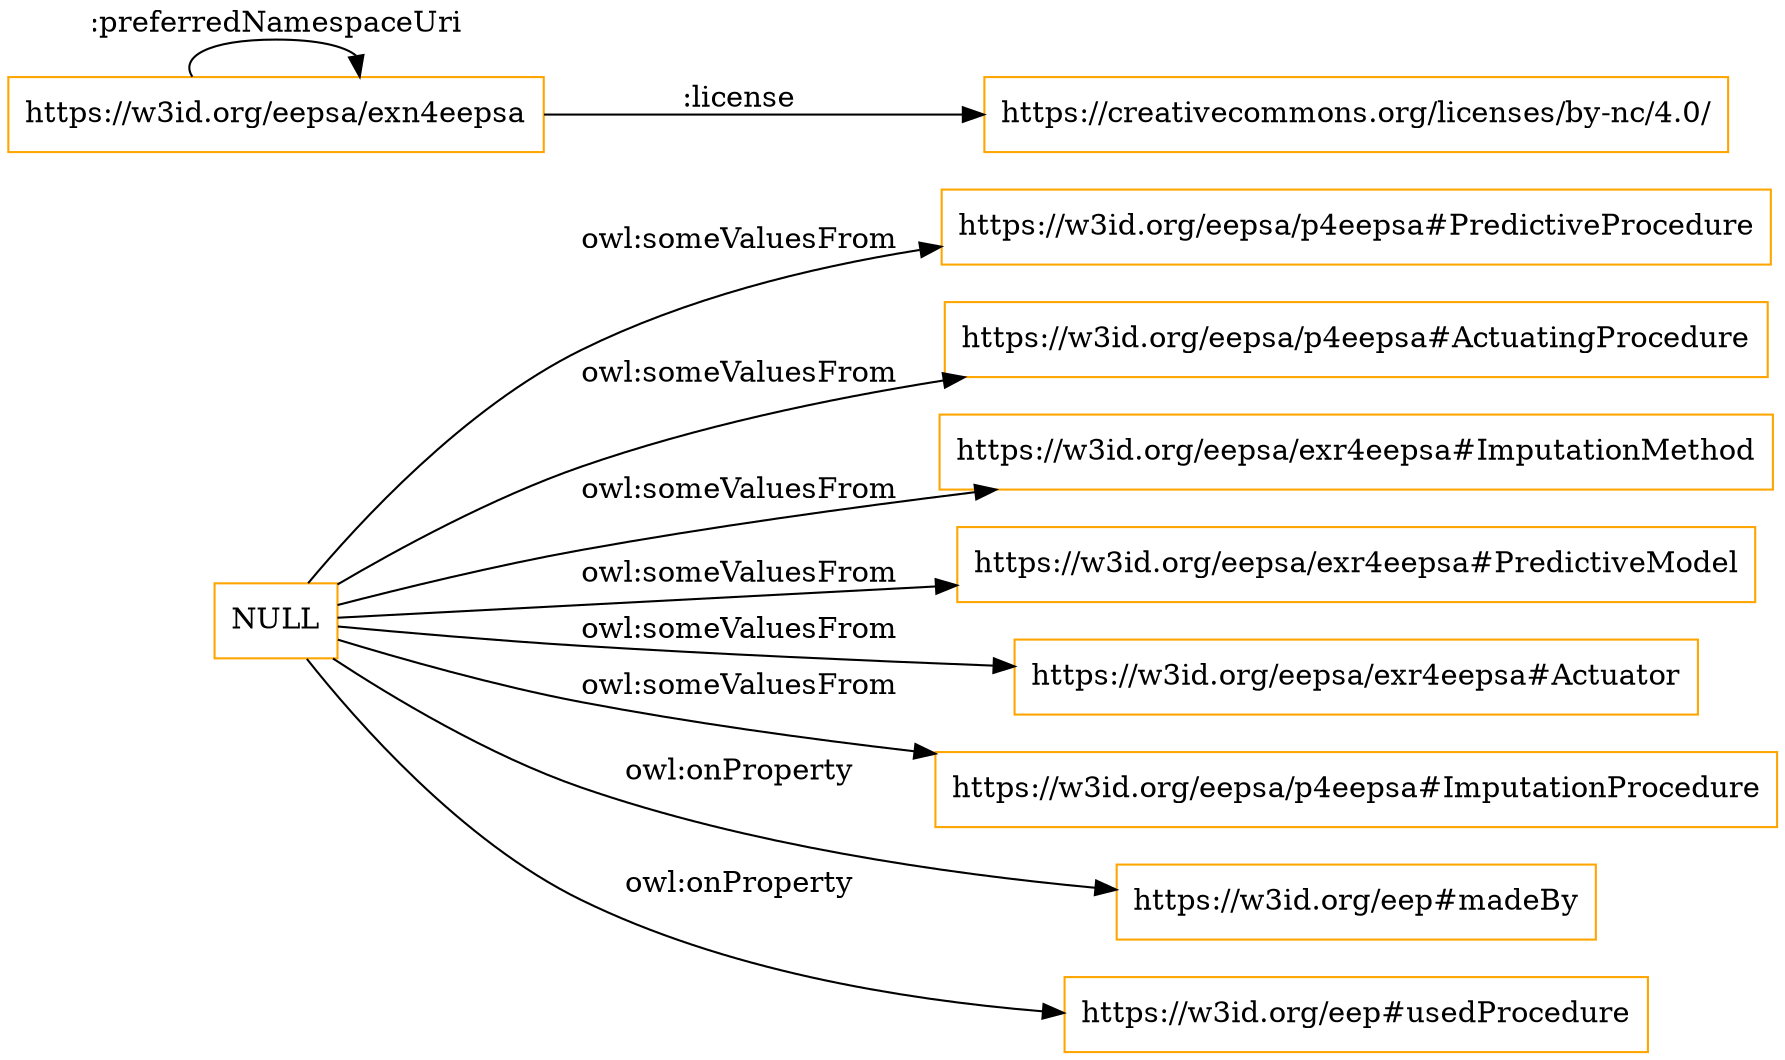 digraph ar2dtool_diagram { 
rankdir=LR;
size="1501"
node [shape = rectangle, color="orange"]; "https://w3id.org/eepsa/p4eepsa#PredictiveProcedure" "https://w3id.org/eepsa/p4eepsa#ActuatingProcedure" "https://w3id.org/eepsa/exr4eepsa#ImputationMethod" "https://w3id.org/eepsa/exr4eepsa#PredictiveModel" "https://w3id.org/eepsa/exr4eepsa#Actuator" "https://w3id.org/eepsa/p4eepsa#ImputationProcedure" ; /*classes style*/
	"NULL" -> "https://w3id.org/eepsa/exr4eepsa#ImputationMethod" [ label = "owl:someValuesFrom" ];
	"NULL" -> "https://w3id.org/eepsa/exr4eepsa#PredictiveModel" [ label = "owl:someValuesFrom" ];
	"NULL" -> "https://w3id.org/eepsa/p4eepsa#ActuatingProcedure" [ label = "owl:someValuesFrom" ];
	"NULL" -> "https://w3id.org/eepsa/p4eepsa#ImputationProcedure" [ label = "owl:someValuesFrom" ];
	"NULL" -> "https://w3id.org/eepsa/exr4eepsa#Actuator" [ label = "owl:someValuesFrom" ];
	"NULL" -> "https://w3id.org/eep#madeBy" [ label = "owl:onProperty" ];
	"NULL" -> "https://w3id.org/eepsa/p4eepsa#PredictiveProcedure" [ label = "owl:someValuesFrom" ];
	"NULL" -> "https://w3id.org/eep#usedProcedure" [ label = "owl:onProperty" ];
	"https://w3id.org/eepsa/exn4eepsa" -> "https://creativecommons.org/licenses/by-nc/4.0/" [ label = ":license" ];
	"https://w3id.org/eepsa/exn4eepsa" -> "https://w3id.org/eepsa/exn4eepsa" [ label = ":preferredNamespaceUri" ];

}
